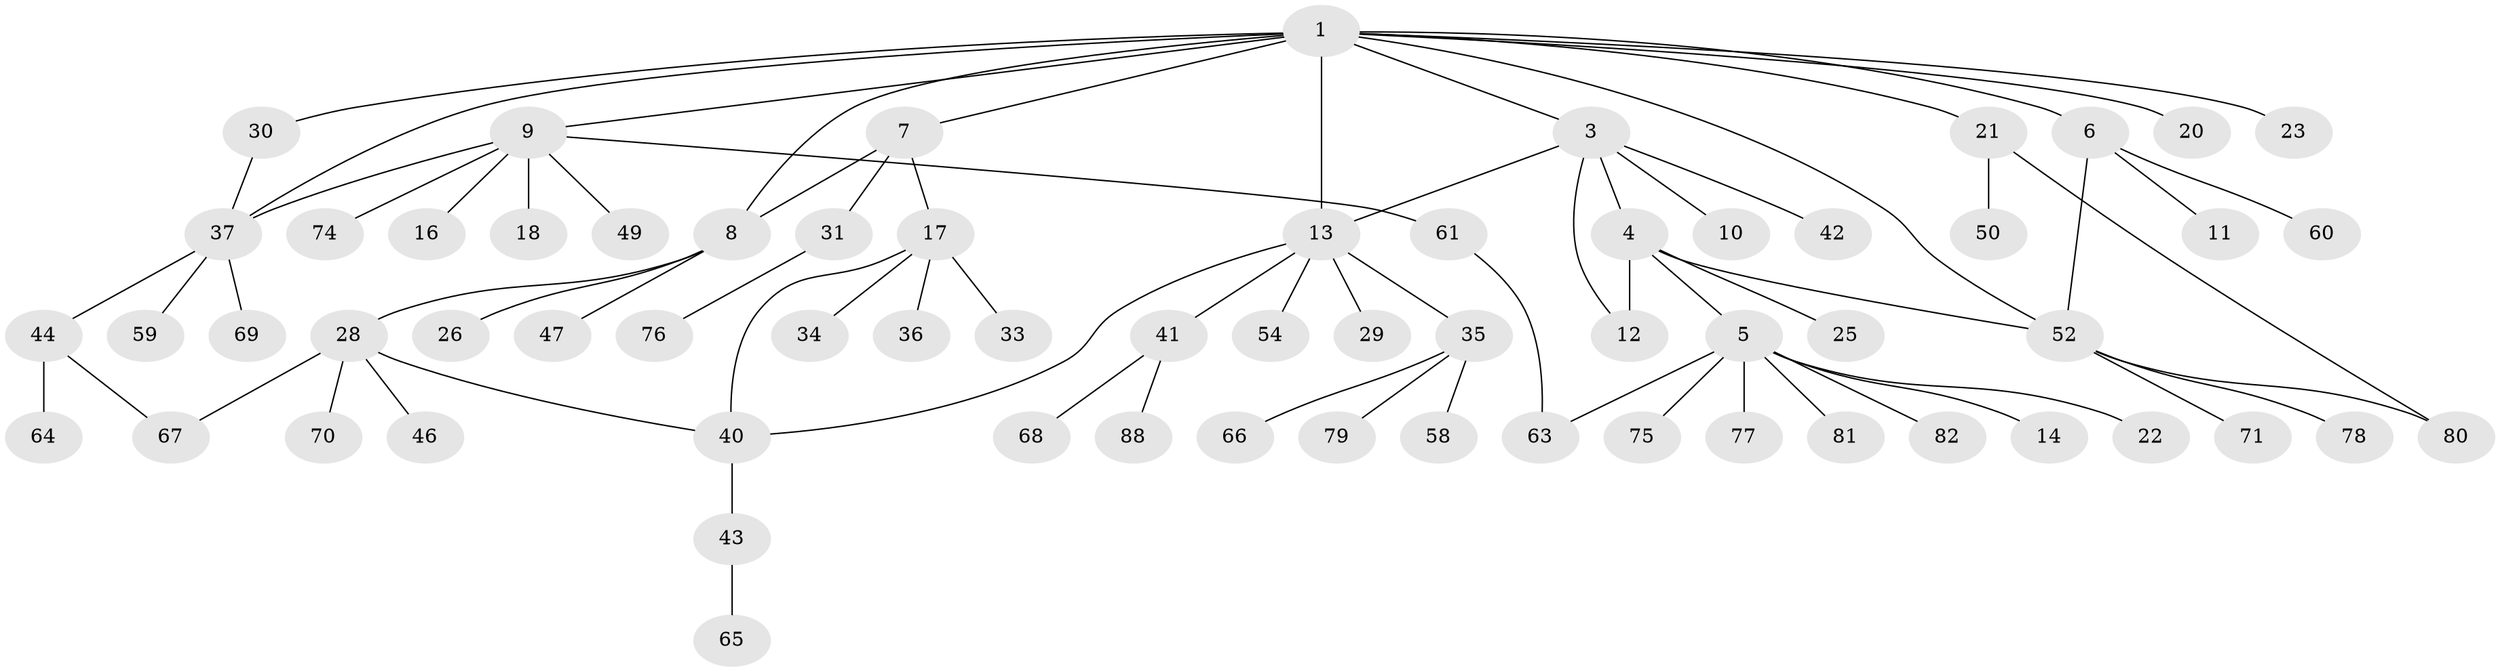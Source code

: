 // Generated by graph-tools (version 1.1) at 2025/23/03/03/25 07:23:50]
// undirected, 65 vertices, 76 edges
graph export_dot {
graph [start="1"]
  node [color=gray90,style=filled];
  1 [super="+2"];
  3 [super="+56"];
  4 [super="+86"];
  5 [super="+27"];
  6 [super="+53"];
  7;
  8 [super="+24"];
  9 [super="+15"];
  10;
  11 [super="+45"];
  12;
  13 [super="+32"];
  14 [super="+48"];
  16;
  17 [super="+19"];
  18;
  20;
  21 [super="+62"];
  22 [super="+38"];
  23;
  25 [super="+87"];
  26;
  28 [super="+57"];
  29;
  30;
  31 [super="+72"];
  33;
  34;
  35 [super="+39"];
  36;
  37 [super="+85"];
  40 [super="+73"];
  41 [super="+84"];
  42;
  43 [super="+55"];
  44 [super="+51"];
  46;
  47;
  49;
  50;
  52 [super="+83"];
  54;
  58;
  59;
  60;
  61;
  63;
  64;
  65;
  66;
  67;
  68;
  69;
  70;
  71;
  74;
  75;
  76;
  77;
  78;
  79;
  80;
  81;
  82;
  88;
  1 -- 3;
  1 -- 6;
  1 -- 7;
  1 -- 8;
  1 -- 9;
  1 -- 13 [weight=2];
  1 -- 21;
  1 -- 23;
  1 -- 30;
  1 -- 37 [weight=2];
  1 -- 52;
  1 -- 20;
  3 -- 4;
  3 -- 10;
  3 -- 12;
  3 -- 13;
  3 -- 42;
  4 -- 5;
  4 -- 12;
  4 -- 25;
  4 -- 52;
  5 -- 14;
  5 -- 22;
  5 -- 75;
  5 -- 81;
  5 -- 82;
  5 -- 77;
  5 -- 63;
  6 -- 11;
  6 -- 52;
  6 -- 60;
  7 -- 17;
  7 -- 31;
  7 -- 8;
  8 -- 26;
  8 -- 28;
  8 -- 47;
  9 -- 18;
  9 -- 37;
  9 -- 49;
  9 -- 61;
  9 -- 74;
  9 -- 16;
  13 -- 29;
  13 -- 35;
  13 -- 40;
  13 -- 41;
  13 -- 54;
  17 -- 36;
  17 -- 40;
  17 -- 34;
  17 -- 33;
  21 -- 50;
  21 -- 80;
  28 -- 46;
  28 -- 67;
  28 -- 70;
  28 -- 40;
  30 -- 37;
  31 -- 76;
  35 -- 79;
  35 -- 58;
  35 -- 66;
  37 -- 44;
  37 -- 59;
  37 -- 69;
  40 -- 43;
  41 -- 68;
  41 -- 88;
  43 -- 65;
  44 -- 64;
  44 -- 67;
  52 -- 71;
  52 -- 78;
  52 -- 80;
  61 -- 63;
}
